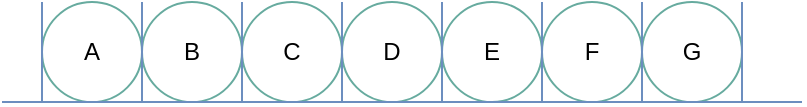 <mxfile pages="1" version="11.1.4" type="device"><diagram id="f-9P83yjfEvrKqzP-W7z" name="Page-1"><mxGraphModel dx="946" dy="605" grid="1" gridSize="10" guides="1" tooltips="1" connect="1" arrows="1" fold="1" page="1" pageScale="1" pageWidth="850" pageHeight="1100" math="0" shadow="0"><root><mxCell id="0"/><mxCell id="1" parent="0"/><mxCell id="6ueDCn5p7F2CPkwFP0af-8" value="A" style="ellipse;whiteSpace=wrap;html=1;aspect=fixed;fillColor=none;strokeColor=#67AB9F;" parent="1" vertex="1"><mxGeometry x="380" y="80" width="50" height="50" as="geometry"/></mxCell><mxCell id="6ueDCn5p7F2CPkwFP0af-12" value="B" style="ellipse;whiteSpace=wrap;html=1;aspect=fixed;fillColor=none;strokeColor=#67AB9F;" parent="1" vertex="1"><mxGeometry x="430" y="80" width="50" height="50" as="geometry"/></mxCell><mxCell id="BOX0R_FiYthkh32M4nVz-1" value="C" style="ellipse;whiteSpace=wrap;html=1;aspect=fixed;fillColor=none;strokeColor=#67AB9F;" vertex="1" parent="1"><mxGeometry x="480" y="80" width="50" height="50" as="geometry"/></mxCell><mxCell id="BOX0R_FiYthkh32M4nVz-2" value="D" style="ellipse;whiteSpace=wrap;html=1;aspect=fixed;fillColor=none;strokeColor=#67AB9F;" vertex="1" parent="1"><mxGeometry x="530" y="80" width="50" height="50" as="geometry"/></mxCell><mxCell id="BOX0R_FiYthkh32M4nVz-9" value="G" style="ellipse;whiteSpace=wrap;html=1;aspect=fixed;fillColor=none;strokeColor=#67AB9F;" vertex="1" parent="1"><mxGeometry x="680" y="80" width="50" height="50" as="geometry"/></mxCell><mxCell id="BOX0R_FiYthkh32M4nVz-10" value="F" style="ellipse;whiteSpace=wrap;html=1;aspect=fixed;fillColor=none;strokeColor=#67AB9F;" vertex="1" parent="1"><mxGeometry x="630" y="80" width="50" height="50" as="geometry"/></mxCell><mxCell id="BOX0R_FiYthkh32M4nVz-11" value="E" style="ellipse;whiteSpace=wrap;html=1;aspect=fixed;fillColor=none;strokeColor=#67AB9F;" vertex="1" parent="1"><mxGeometry x="580" y="80" width="50" height="50" as="geometry"/></mxCell><mxCell id="BOX0R_FiYthkh32M4nVz-19" value="" style="endArrow=none;html=1;fillColor=#dae8fc;strokeColor=#6c8ebf;" edge="1" parent="1"><mxGeometry width="50" height="50" relative="1" as="geometry"><mxPoint x="360" y="130" as="sourcePoint"/><mxPoint x="760" y="130" as="targetPoint"/></mxGeometry></mxCell><mxCell id="BOX0R_FiYthkh32M4nVz-20" value="" style="endArrow=none;html=1;fillColor=#dae8fc;strokeColor=#6c8ebf;" edge="1" parent="1"><mxGeometry width="50" height="50" relative="1" as="geometry"><mxPoint x="380" y="130" as="sourcePoint"/><mxPoint x="380" y="80" as="targetPoint"/></mxGeometry></mxCell><mxCell id="BOX0R_FiYthkh32M4nVz-21" value="" style="endArrow=none;html=1;fillColor=#dae8fc;strokeColor=#6c8ebf;" edge="1" parent="1"><mxGeometry width="50" height="50" relative="1" as="geometry"><mxPoint x="730" y="130" as="sourcePoint"/><mxPoint x="730" y="80" as="targetPoint"/></mxGeometry></mxCell><mxCell id="BOX0R_FiYthkh32M4nVz-22" value="" style="endArrow=none;html=1;fillColor=#dae8fc;strokeColor=#6c8ebf;" edge="1" parent="1"><mxGeometry width="50" height="50" relative="1" as="geometry"><mxPoint x="430" y="130" as="sourcePoint"/><mxPoint x="430" y="80" as="targetPoint"/></mxGeometry></mxCell><mxCell id="BOX0R_FiYthkh32M4nVz-23" value="" style="endArrow=none;html=1;fillColor=#dae8fc;strokeColor=#6c8ebf;" edge="1" parent="1"><mxGeometry width="50" height="50" relative="1" as="geometry"><mxPoint x="480" y="130" as="sourcePoint"/><mxPoint x="480" y="80" as="targetPoint"/></mxGeometry></mxCell><mxCell id="BOX0R_FiYthkh32M4nVz-24" value="" style="endArrow=none;html=1;fillColor=#dae8fc;strokeColor=#6c8ebf;" edge="1" parent="1"><mxGeometry width="50" height="50" relative="1" as="geometry"><mxPoint x="530" y="130" as="sourcePoint"/><mxPoint x="530" y="80" as="targetPoint"/></mxGeometry></mxCell><mxCell id="BOX0R_FiYthkh32M4nVz-25" value="" style="endArrow=none;html=1;fillColor=#dae8fc;strokeColor=#6c8ebf;" edge="1" parent="1"><mxGeometry width="50" height="50" relative="1" as="geometry"><mxPoint x="580" y="130" as="sourcePoint"/><mxPoint x="580" y="80" as="targetPoint"/></mxGeometry></mxCell><mxCell id="BOX0R_FiYthkh32M4nVz-26" value="" style="endArrow=none;html=1;fillColor=#dae8fc;strokeColor=#6c8ebf;" edge="1" parent="1"><mxGeometry width="50" height="50" relative="1" as="geometry"><mxPoint x="630" y="130" as="sourcePoint"/><mxPoint x="630" y="80" as="targetPoint"/></mxGeometry></mxCell><mxCell id="BOX0R_FiYthkh32M4nVz-27" value="" style="endArrow=none;html=1;fillColor=#dae8fc;strokeColor=#6c8ebf;" edge="1" parent="1"><mxGeometry width="50" height="50" relative="1" as="geometry"><mxPoint x="680" y="130" as="sourcePoint"/><mxPoint x="680" y="80" as="targetPoint"/></mxGeometry></mxCell></root></mxGraphModel></diagram></mxfile>